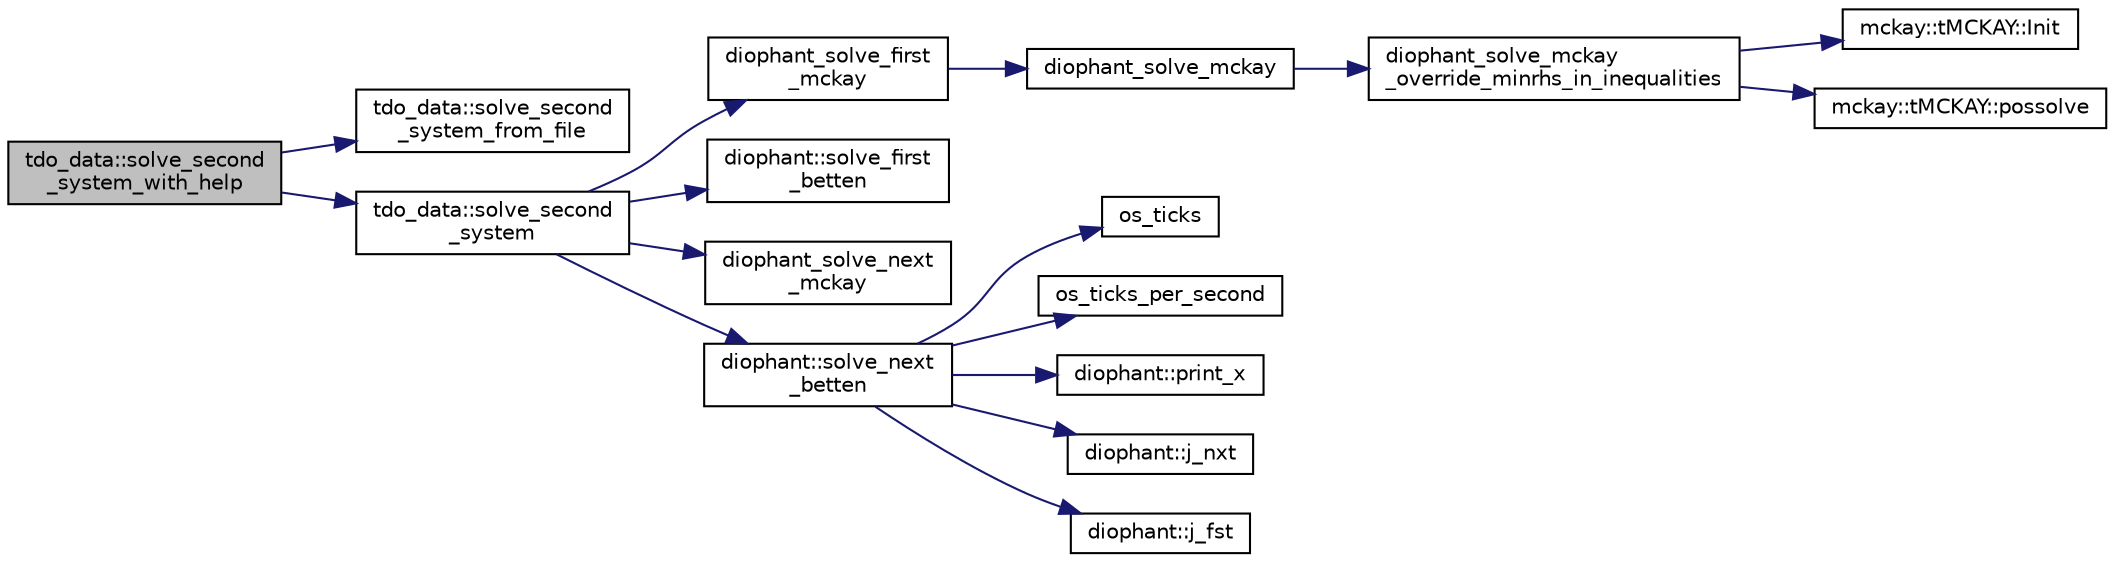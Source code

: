 digraph "tdo_data::solve_second_system_with_help"
{
  edge [fontname="Helvetica",fontsize="10",labelfontname="Helvetica",labelfontsize="10"];
  node [fontname="Helvetica",fontsize="10",shape=record];
  rankdir="LR";
  Node62 [label="tdo_data::solve_second\l_system_with_help",height=0.2,width=0.4,color="black", fillcolor="grey75", style="filled", fontcolor="black"];
  Node62 -> Node63 [color="midnightblue",fontsize="10",style="solid",fontname="Helvetica"];
  Node63 [label="tdo_data::solve_second\l_system_from_file",height=0.2,width=0.4,color="black", fillcolor="white", style="filled",URL="$dc/d0d/classtdo__data.html#a4376152d0929301f23a86753dd948650"];
  Node62 -> Node64 [color="midnightblue",fontsize="10",style="solid",fontname="Helvetica"];
  Node64 [label="tdo_data::solve_second\l_system",height=0.2,width=0.4,color="black", fillcolor="white", style="filled",URL="$dc/d0d/classtdo__data.html#af722419adafb1c21a5f2a5b9fbadb0e3"];
  Node64 -> Node65 [color="midnightblue",fontsize="10",style="solid",fontname="Helvetica"];
  Node65 [label="diophant_solve_first\l_mckay",height=0.2,width=0.4,color="black", fillcolor="white", style="filled",URL="$dc/dfe/diophant_8_c.html#ac03e1a3fc0816caf0b6114281b46e142"];
  Node65 -> Node66 [color="midnightblue",fontsize="10",style="solid",fontname="Helvetica"];
  Node66 [label="diophant_solve_mckay",height=0.2,width=0.4,color="black", fillcolor="white", style="filled",URL="$dc/dfe/diophant_8_c.html#a13197239f146dbec9e369244a28e6fb5"];
  Node66 -> Node67 [color="midnightblue",fontsize="10",style="solid",fontname="Helvetica"];
  Node67 [label="diophant_solve_mckay\l_override_minrhs_in_inequalities",height=0.2,width=0.4,color="black", fillcolor="white", style="filled",URL="$dc/dfe/diophant_8_c.html#ade26681e912db350f0d405ccdb340519"];
  Node67 -> Node68 [color="midnightblue",fontsize="10",style="solid",fontname="Helvetica"];
  Node68 [label="mckay::tMCKAY::Init",height=0.2,width=0.4,color="black", fillcolor="white", style="filled",URL="$d6/ddf/classmckay_1_1t_m_c_k_a_y.html#a04d009389cf387ded3ff067ff0f0588d"];
  Node67 -> Node69 [color="midnightblue",fontsize="10",style="solid",fontname="Helvetica"];
  Node69 [label="mckay::tMCKAY::possolve",height=0.2,width=0.4,color="black", fillcolor="white", style="filled",URL="$d6/ddf/classmckay_1_1t_m_c_k_a_y.html#a1791dc846f3d51ac42c1afdd9b944864"];
  Node64 -> Node70 [color="midnightblue",fontsize="10",style="solid",fontname="Helvetica"];
  Node70 [label="diophant::solve_first\l_betten",height=0.2,width=0.4,color="black", fillcolor="white", style="filled",URL="$d7/d9c/classdiophant.html#a81a7f992acc7e822a7843bdc28fbe36e"];
  Node64 -> Node71 [color="midnightblue",fontsize="10",style="solid",fontname="Helvetica"];
  Node71 [label="diophant_solve_next\l_mckay",height=0.2,width=0.4,color="black", fillcolor="white", style="filled",URL="$dc/dfe/diophant_8_c.html#aeaf43346f76cbfe64ca21d3e8d9ed8fe"];
  Node64 -> Node72 [color="midnightblue",fontsize="10",style="solid",fontname="Helvetica"];
  Node72 [label="diophant::solve_next\l_betten",height=0.2,width=0.4,color="black", fillcolor="white", style="filled",URL="$d7/d9c/classdiophant.html#a016c6994359c98f5939305532dc60f89"];
  Node72 -> Node73 [color="midnightblue",fontsize="10",style="solid",fontname="Helvetica"];
  Node73 [label="os_ticks",height=0.2,width=0.4,color="black", fillcolor="white", style="filled",URL="$d5/db4/io__and__os_8h.html#a3da6d2b09e35d569adb7101dffcb5224"];
  Node72 -> Node74 [color="midnightblue",fontsize="10",style="solid",fontname="Helvetica"];
  Node74 [label="os_ticks_per_second",height=0.2,width=0.4,color="black", fillcolor="white", style="filled",URL="$d5/db4/io__and__os_8h.html#a1b35e7a094dfde9db39ae352c9c17042"];
  Node72 -> Node75 [color="midnightblue",fontsize="10",style="solid",fontname="Helvetica"];
  Node75 [label="diophant::print_x",height=0.2,width=0.4,color="black", fillcolor="white", style="filled",URL="$d7/d9c/classdiophant.html#a0a0960d96500c35a1632c507925dbe6e"];
  Node72 -> Node76 [color="midnightblue",fontsize="10",style="solid",fontname="Helvetica"];
  Node76 [label="diophant::j_nxt",height=0.2,width=0.4,color="black", fillcolor="white", style="filled",URL="$d7/d9c/classdiophant.html#ab7edeaceecc124fb9595d34e2f10fd29"];
  Node72 -> Node77 [color="midnightblue",fontsize="10",style="solid",fontname="Helvetica"];
  Node77 [label="diophant::j_fst",height=0.2,width=0.4,color="black", fillcolor="white", style="filled",URL="$d7/d9c/classdiophant.html#aba2e20ceb103c3f0e00667a699c25fb5"];
}
